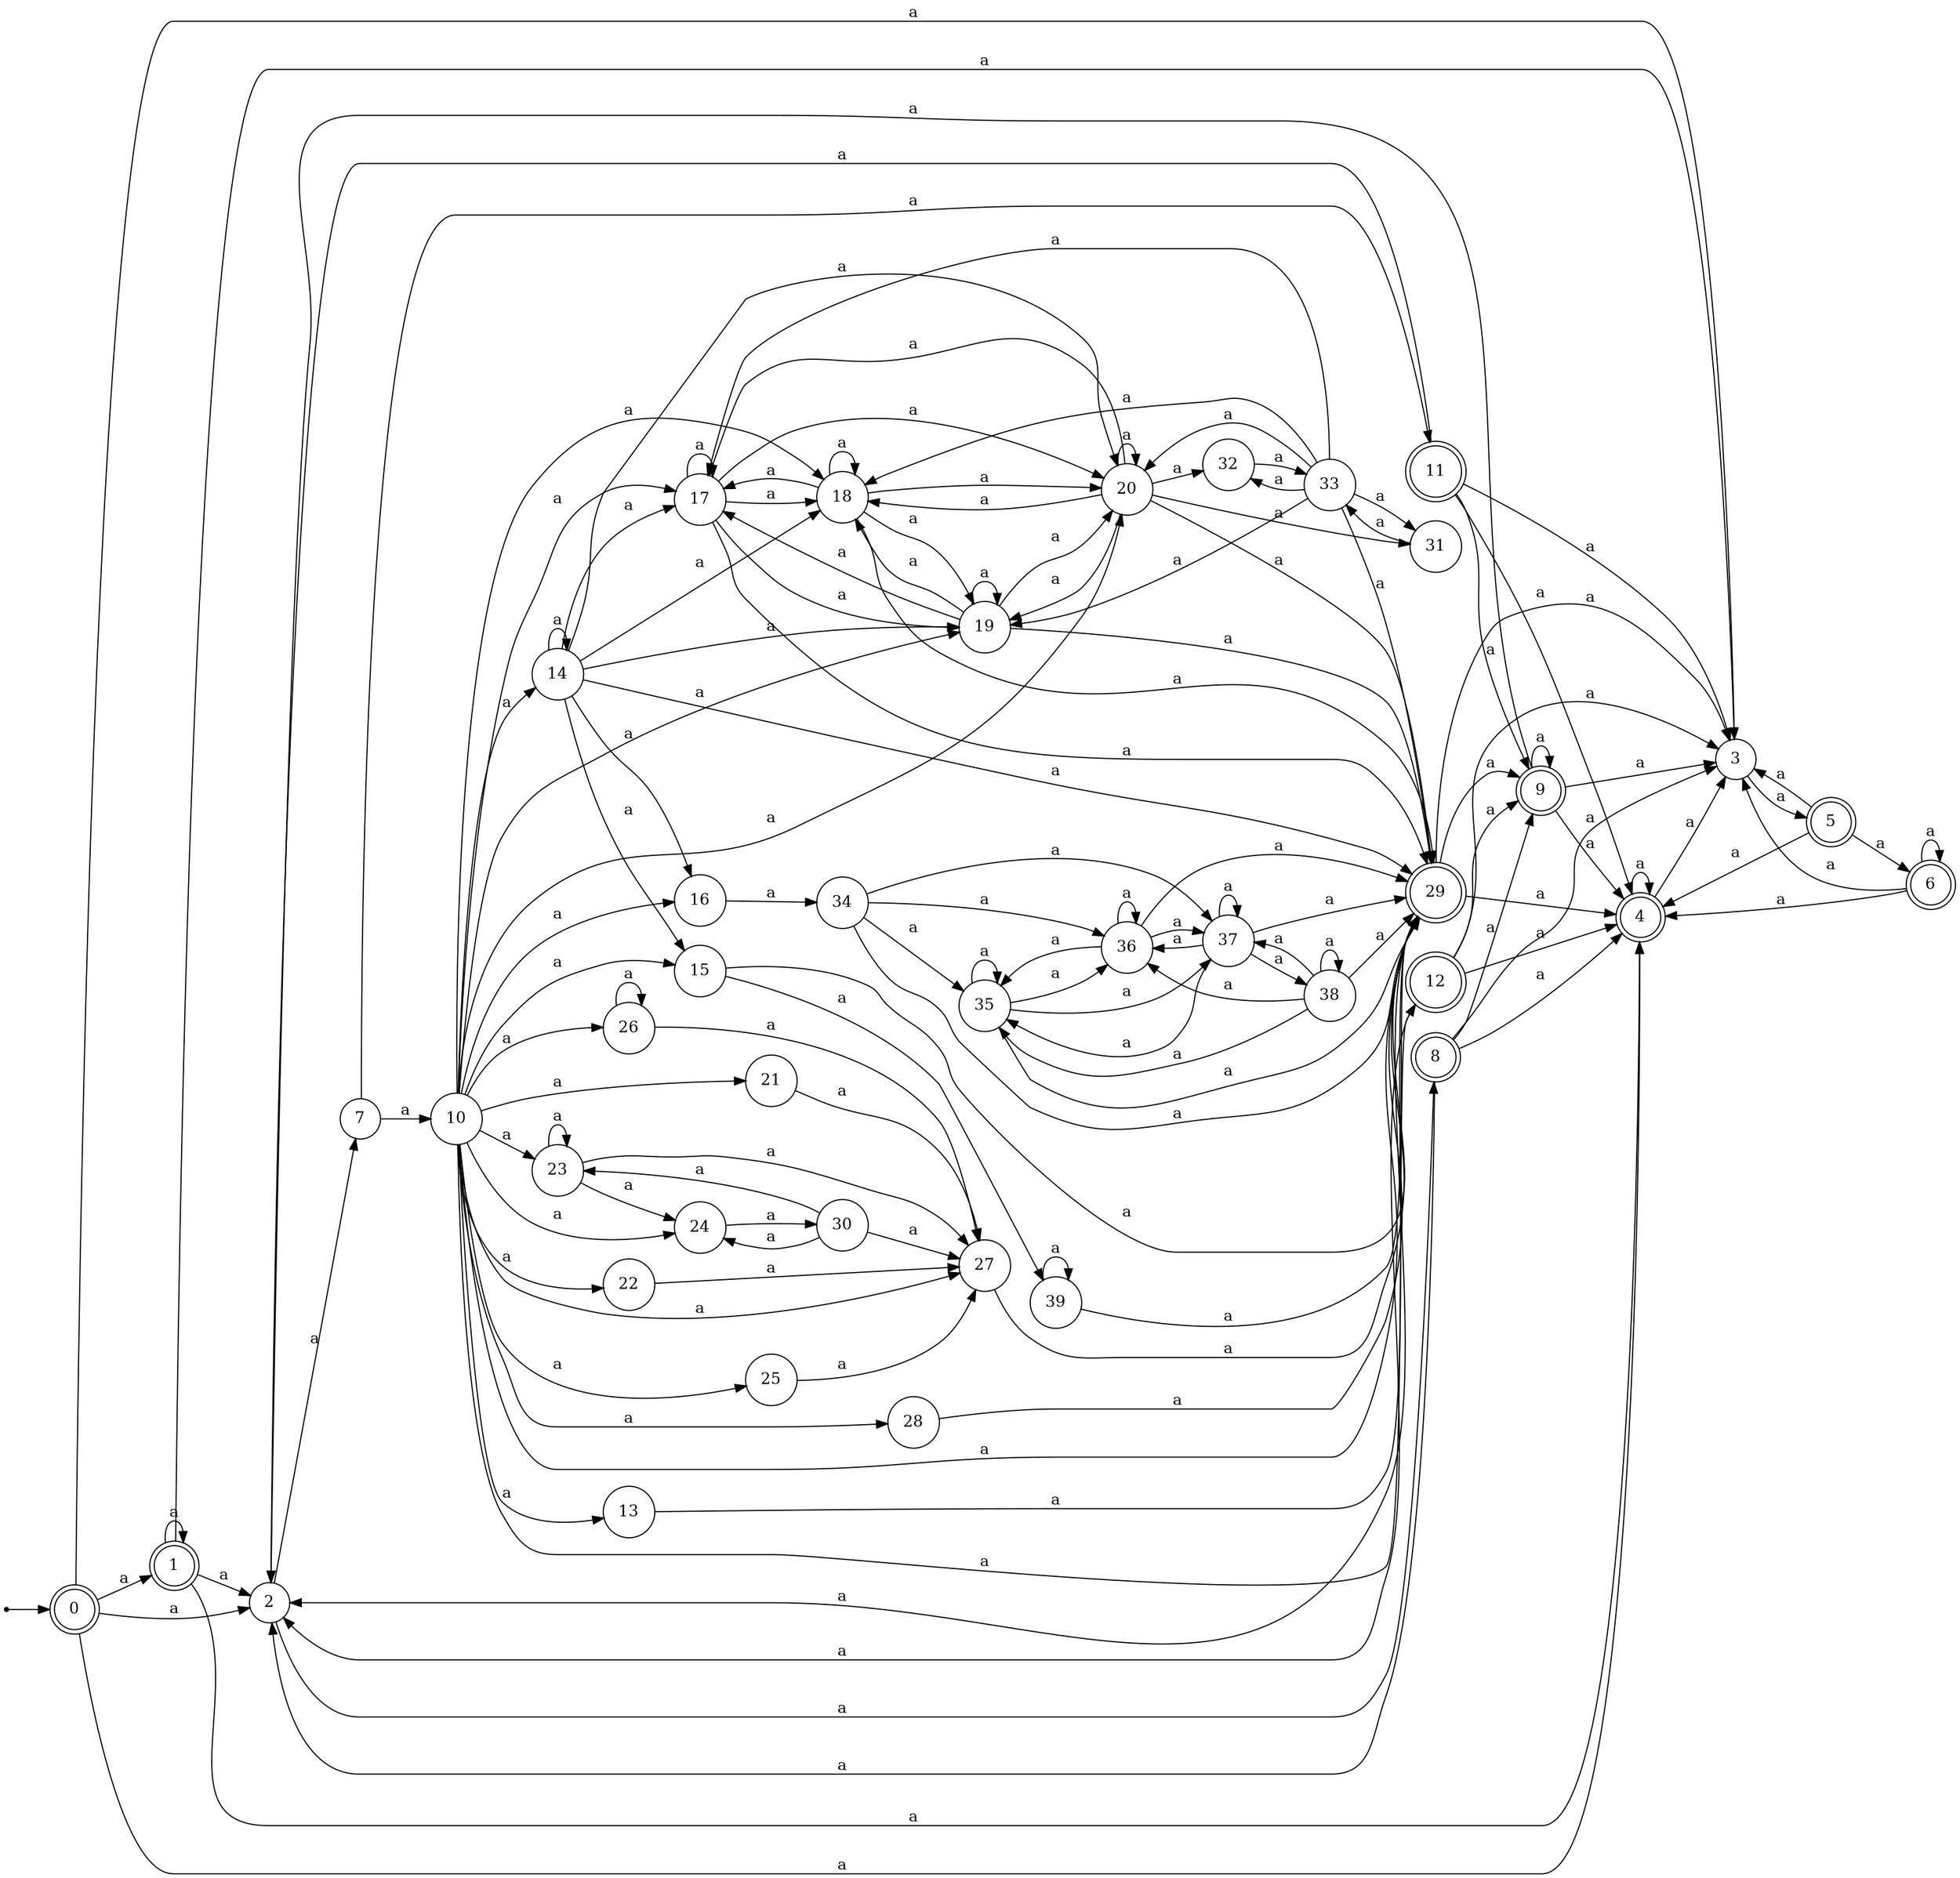 digraph finite_state_machine {
rankdir=LR;
size="20,20";
node [shape = point]; "dummy0"
node [shape = doublecircle]; "0";"dummy0" -> "0";
node [shape = doublecircle]; "1";node [shape = circle]; "2";
node [shape = circle]; "3";
node [shape = doublecircle]; "4";node [shape = doublecircle]; "5";node [shape = doublecircle]; "6";node [shape = circle]; "7";
node [shape = doublecircle]; "8";node [shape = doublecircle]; "9";node [shape = circle]; "10";
node [shape = doublecircle]; "11";node [shape = doublecircle]; "12";node [shape = circle]; "13";
node [shape = circle]; "14";
node [shape = circle]; "15";
node [shape = circle]; "16";
node [shape = circle]; "17";
node [shape = circle]; "18";
node [shape = circle]; "19";
node [shape = circle]; "20";
node [shape = circle]; "21";
node [shape = circle]; "22";
node [shape = circle]; "23";
node [shape = circle]; "24";
node [shape = circle]; "25";
node [shape = circle]; "26";
node [shape = circle]; "27";
node [shape = circle]; "28";
node [shape = doublecircle]; "29";node [shape = circle]; "30";
node [shape = circle]; "31";
node [shape = circle]; "32";
node [shape = circle]; "33";
node [shape = circle]; "34";
node [shape = circle]; "35";
node [shape = circle]; "36";
node [shape = circle]; "37";
node [shape = circle]; "38";
node [shape = circle]; "39";
"0" -> "1" [label = "a"];
 "0" -> "2" [label = "a"];
 "0" -> "3" [label = "a"];
 "0" -> "4" [label = "a"];
 "4" -> "3" [label = "a"];
 "4" -> "4" [label = "a"];
 "3" -> "5" [label = "a"];
 "5" -> "3" [label = "a"];
 "5" -> "4" [label = "a"];
 "5" -> "6" [label = "a"];
 "6" -> "3" [label = "a"];
 "6" -> "4" [label = "a"];
 "6" -> "6" [label = "a"];
 "2" -> "8" [label = "a"];
 "2" -> "7" [label = "a"];
 "8" -> "9" [label = "a"];
 "8" -> "2" [label = "a"];
 "8" -> "3" [label = "a"];
 "8" -> "4" [label = "a"];
 "9" -> "9" [label = "a"];
 "9" -> "2" [label = "a"];
 "9" -> "3" [label = "a"];
 "9" -> "4" [label = "a"];
 "7" -> "10" [label = "a"];
 "7" -> "11" [label = "a"];
 "11" -> "9" [label = "a"];
 "11" -> "2" [label = "a"];
 "11" -> "3" [label = "a"];
 "11" -> "4" [label = "a"];
 "10" -> "12" [label = "a"];
 "10" -> "13" [label = "a"];
 "10" -> "14" [label = "a"];
 "10" -> "15" [label = "a"];
 "10" -> "16" [label = "a"];
 "10" -> "17" [label = "a"];
 "10" -> "18" [label = "a"];
 "10" -> "19" [label = "a"];
 "10" -> "20" [label = "a"];
 "10" -> "21" [label = "a"];
 "10" -> "22" [label = "a"];
 "10" -> "23" [label = "a"];
 "10" -> "24" [label = "a"];
 "10" -> "25" [label = "a"];
 "10" -> "26" [label = "a"];
 "10" -> "27" [label = "a"];
 "10" -> "28" [label = "a"];
 "10" -> "29" [label = "a"];
 "29" -> "9" [label = "a"];
 "29" -> "2" [label = "a"];
 "29" -> "3" [label = "a"];
 "29" -> "4" [label = "a"];
 "28" -> "29" [label = "a"];
 "27" -> "29" [label = "a"];
 "26" -> "26" [label = "a"];
 "26" -> "27" [label = "a"];
 "25" -> "27" [label = "a"];
 "24" -> "30" [label = "a"];
 "30" -> "24" [label = "a"];
 "30" -> "27" [label = "a"];
 "30" -> "23" [label = "a"];
 "23" -> "24" [label = "a"];
 "23" -> "27" [label = "a"];
 "23" -> "23" [label = "a"];
 "22" -> "27" [label = "a"];
 "21" -> "27" [label = "a"];
 "20" -> "32" [label = "a"];
 "20" -> "17" [label = "a"];
 "20" -> "18" [label = "a"];
 "20" -> "19" [label = "a"];
 "20" -> "20" [label = "a"];
 "20" -> "29" [label = "a"];
 "20" -> "31" [label = "a"];
 "32" -> "33" [label = "a"];
 "33" -> "32" [label = "a"];
 "33" -> "17" [label = "a"];
 "33" -> "18" [label = "a"];
 "33" -> "19" [label = "a"];
 "33" -> "20" [label = "a"];
 "33" -> "29" [label = "a"];
 "33" -> "31" [label = "a"];
 "31" -> "33" [label = "a"];
 "19" -> "17" [label = "a"];
 "19" -> "18" [label = "a"];
 "19" -> "19" [label = "a"];
 "19" -> "20" [label = "a"];
 "19" -> "29" [label = "a"];
 "18" -> "17" [label = "a"];
 "18" -> "18" [label = "a"];
 "18" -> "19" [label = "a"];
 "18" -> "20" [label = "a"];
 "18" -> "29" [label = "a"];
 "17" -> "17" [label = "a"];
 "17" -> "18" [label = "a"];
 "17" -> "19" [label = "a"];
 "17" -> "20" [label = "a"];
 "17" -> "29" [label = "a"];
 "16" -> "34" [label = "a"];
 "34" -> "29" [label = "a"];
 "34" -> "35" [label = "a"];
 "34" -> "36" [label = "a"];
 "34" -> "37" [label = "a"];
 "37" -> "35" [label = "a"];
 "37" -> "36" [label = "a"];
 "37" -> "37" [label = "a"];
 "37" -> "38" [label = "a"];
 "37" -> "29" [label = "a"];
 "38" -> "35" [label = "a"];
 "38" -> "36" [label = "a"];
 "38" -> "37" [label = "a"];
 "38" -> "38" [label = "a"];
 "38" -> "29" [label = "a"];
 "36" -> "29" [label = "a"];
 "36" -> "35" [label = "a"];
 "36" -> "36" [label = "a"];
 "36" -> "37" [label = "a"];
 "35" -> "29" [label = "a"];
 "35" -> "35" [label = "a"];
 "35" -> "36" [label = "a"];
 "35" -> "37" [label = "a"];
 "15" -> "29" [label = "a"];
 "15" -> "39" [label = "a"];
 "39" -> "29" [label = "a"];
 "39" -> "39" [label = "a"];
 "14" -> "14" [label = "a"];
 "14" -> "15" [label = "a"];
 "14" -> "16" [label = "a"];
 "14" -> "17" [label = "a"];
 "14" -> "18" [label = "a"];
 "14" -> "19" [label = "a"];
 "14" -> "20" [label = "a"];
 "14" -> "29" [label = "a"];
 "13" -> "29" [label = "a"];
 "12" -> "9" [label = "a"];
 "12" -> "2" [label = "a"];
 "12" -> "3" [label = "a"];
 "12" -> "4" [label = "a"];
 "1" -> "1" [label = "a"];
 "1" -> "2" [label = "a"];
 "1" -> "3" [label = "a"];
 "1" -> "4" [label = "a"];
 }
